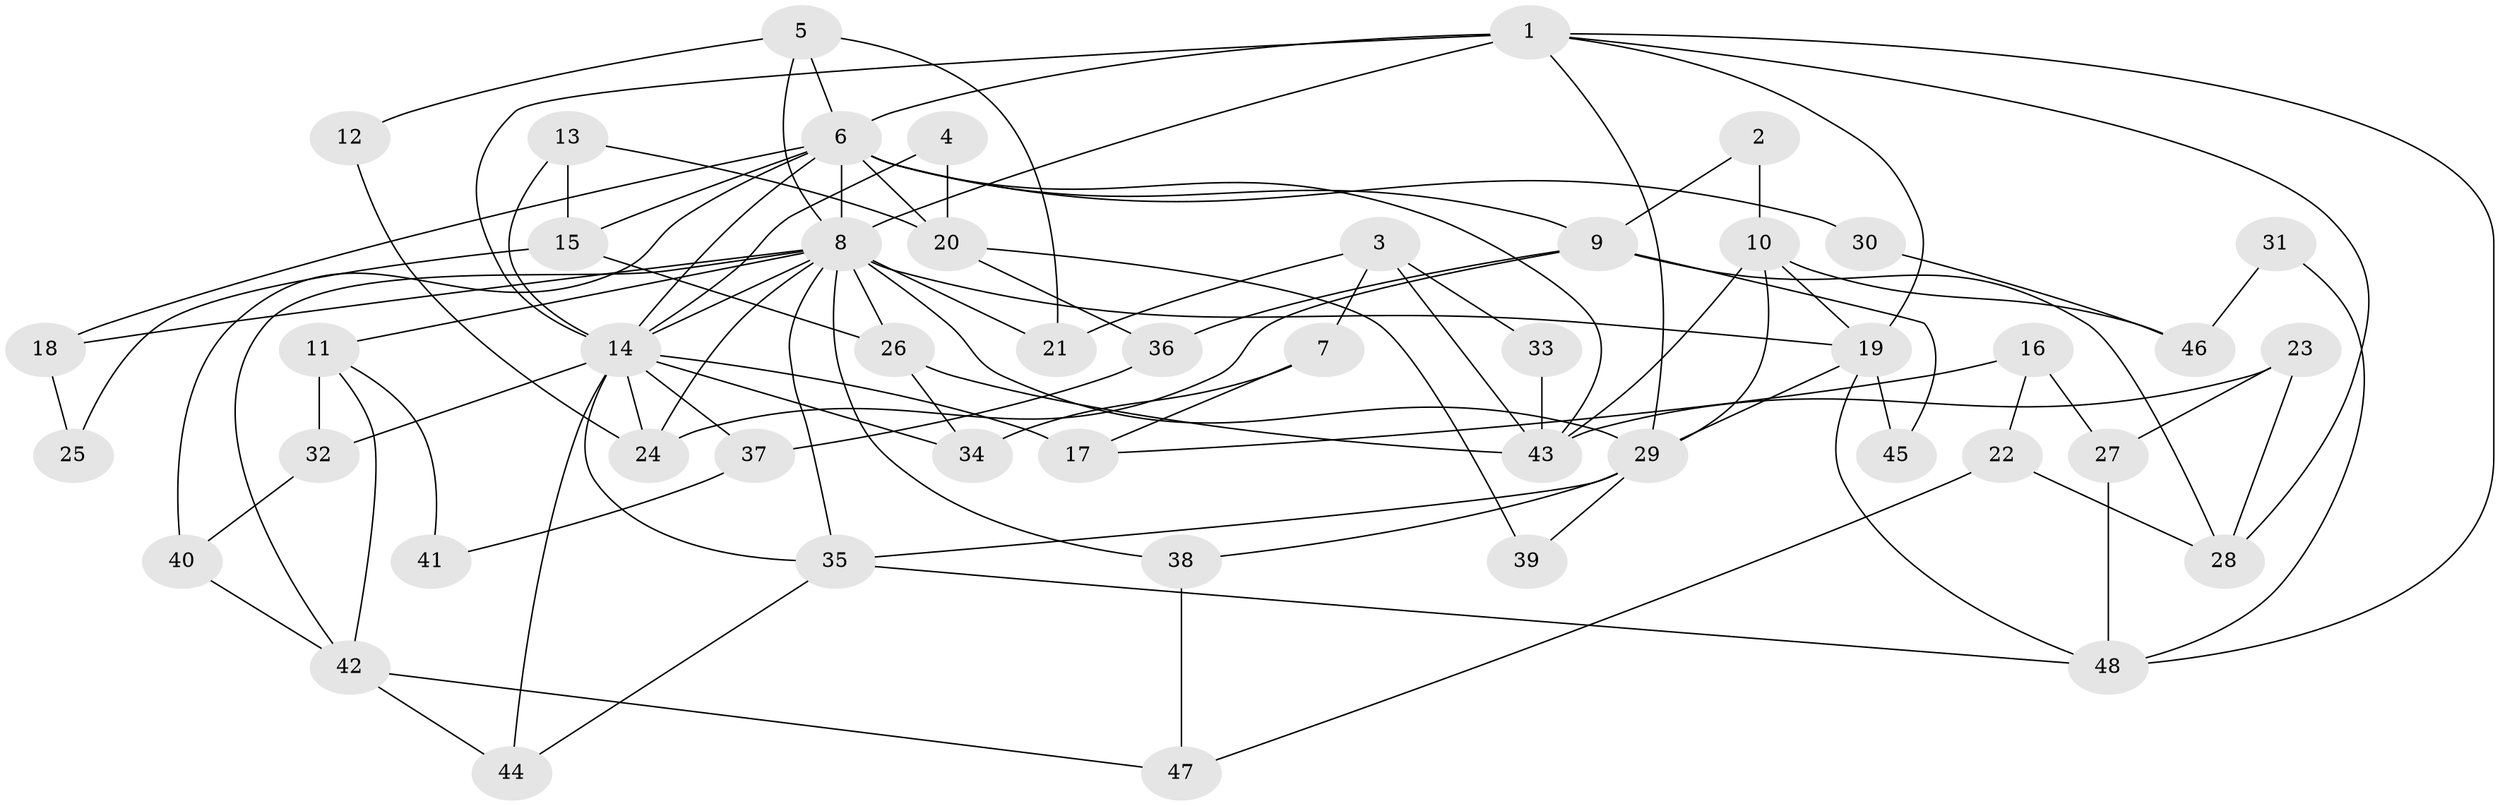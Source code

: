// original degree distribution, {8: 0.015151515151515152, 2: 0.13636363636363635, 4: 0.3181818181818182, 3: 0.24242424242424243, 6: 0.10606060606060606, 5: 0.15151515151515152, 7: 0.030303030303030304}
// Generated by graph-tools (version 1.1) at 2025/51/03/04/25 22:51:16]
// undirected, 48 vertices, 98 edges
graph export_dot {
  node [color=gray90,style=filled];
  1;
  2;
  3;
  4;
  5;
  6;
  7;
  8;
  9;
  10;
  11;
  12;
  13;
  14;
  15;
  16;
  17;
  18;
  19;
  20;
  21;
  22;
  23;
  24;
  25;
  26;
  27;
  28;
  29;
  30;
  31;
  32;
  33;
  34;
  35;
  36;
  37;
  38;
  39;
  40;
  41;
  42;
  43;
  44;
  45;
  46;
  47;
  48;
  1 -- 6 [weight=1.0];
  1 -- 8 [weight=2.0];
  1 -- 14 [weight=1.0];
  1 -- 19 [weight=1.0];
  1 -- 28 [weight=1.0];
  1 -- 29 [weight=1.0];
  1 -- 48 [weight=1.0];
  2 -- 9 [weight=1.0];
  2 -- 10 [weight=1.0];
  3 -- 7 [weight=1.0];
  3 -- 21 [weight=1.0];
  3 -- 33 [weight=1.0];
  3 -- 43 [weight=1.0];
  4 -- 14 [weight=1.0];
  4 -- 20 [weight=1.0];
  5 -- 6 [weight=1.0];
  5 -- 8 [weight=1.0];
  5 -- 12 [weight=1.0];
  5 -- 21 [weight=1.0];
  6 -- 8 [weight=1.0];
  6 -- 9 [weight=1.0];
  6 -- 14 [weight=1.0];
  6 -- 15 [weight=1.0];
  6 -- 18 [weight=1.0];
  6 -- 20 [weight=1.0];
  6 -- 30 [weight=1.0];
  6 -- 40 [weight=2.0];
  6 -- 43 [weight=1.0];
  7 -- 17 [weight=1.0];
  7 -- 34 [weight=1.0];
  8 -- 11 [weight=1.0];
  8 -- 14 [weight=1.0];
  8 -- 18 [weight=1.0];
  8 -- 19 [weight=1.0];
  8 -- 21 [weight=1.0];
  8 -- 24 [weight=1.0];
  8 -- 26 [weight=1.0];
  8 -- 29 [weight=1.0];
  8 -- 35 [weight=3.0];
  8 -- 38 [weight=1.0];
  8 -- 42 [weight=1.0];
  9 -- 24 [weight=1.0];
  9 -- 28 [weight=1.0];
  9 -- 36 [weight=1.0];
  9 -- 45 [weight=1.0];
  10 -- 19 [weight=1.0];
  10 -- 29 [weight=1.0];
  10 -- 43 [weight=1.0];
  10 -- 46 [weight=1.0];
  11 -- 32 [weight=1.0];
  11 -- 41 [weight=1.0];
  11 -- 42 [weight=1.0];
  12 -- 24 [weight=1.0];
  13 -- 14 [weight=1.0];
  13 -- 15 [weight=1.0];
  13 -- 20 [weight=1.0];
  14 -- 17 [weight=3.0];
  14 -- 24 [weight=1.0];
  14 -- 32 [weight=1.0];
  14 -- 34 [weight=1.0];
  14 -- 35 [weight=2.0];
  14 -- 37 [weight=2.0];
  14 -- 44 [weight=2.0];
  15 -- 25 [weight=1.0];
  15 -- 26 [weight=1.0];
  16 -- 17 [weight=1.0];
  16 -- 22 [weight=1.0];
  16 -- 27 [weight=1.0];
  18 -- 25 [weight=1.0];
  19 -- 29 [weight=1.0];
  19 -- 45 [weight=1.0];
  19 -- 48 [weight=1.0];
  20 -- 36 [weight=1.0];
  20 -- 39 [weight=1.0];
  22 -- 28 [weight=1.0];
  22 -- 47 [weight=1.0];
  23 -- 27 [weight=1.0];
  23 -- 28 [weight=1.0];
  23 -- 43 [weight=1.0];
  26 -- 34 [weight=1.0];
  26 -- 43 [weight=1.0];
  27 -- 48 [weight=1.0];
  29 -- 35 [weight=1.0];
  29 -- 38 [weight=1.0];
  29 -- 39 [weight=1.0];
  30 -- 46 [weight=1.0];
  31 -- 46 [weight=1.0];
  31 -- 48 [weight=1.0];
  32 -- 40 [weight=1.0];
  33 -- 43 [weight=1.0];
  35 -- 44 [weight=1.0];
  35 -- 48 [weight=1.0];
  36 -- 37 [weight=1.0];
  37 -- 41 [weight=1.0];
  38 -- 47 [weight=1.0];
  40 -- 42 [weight=1.0];
  42 -- 44 [weight=1.0];
  42 -- 47 [weight=1.0];
}
